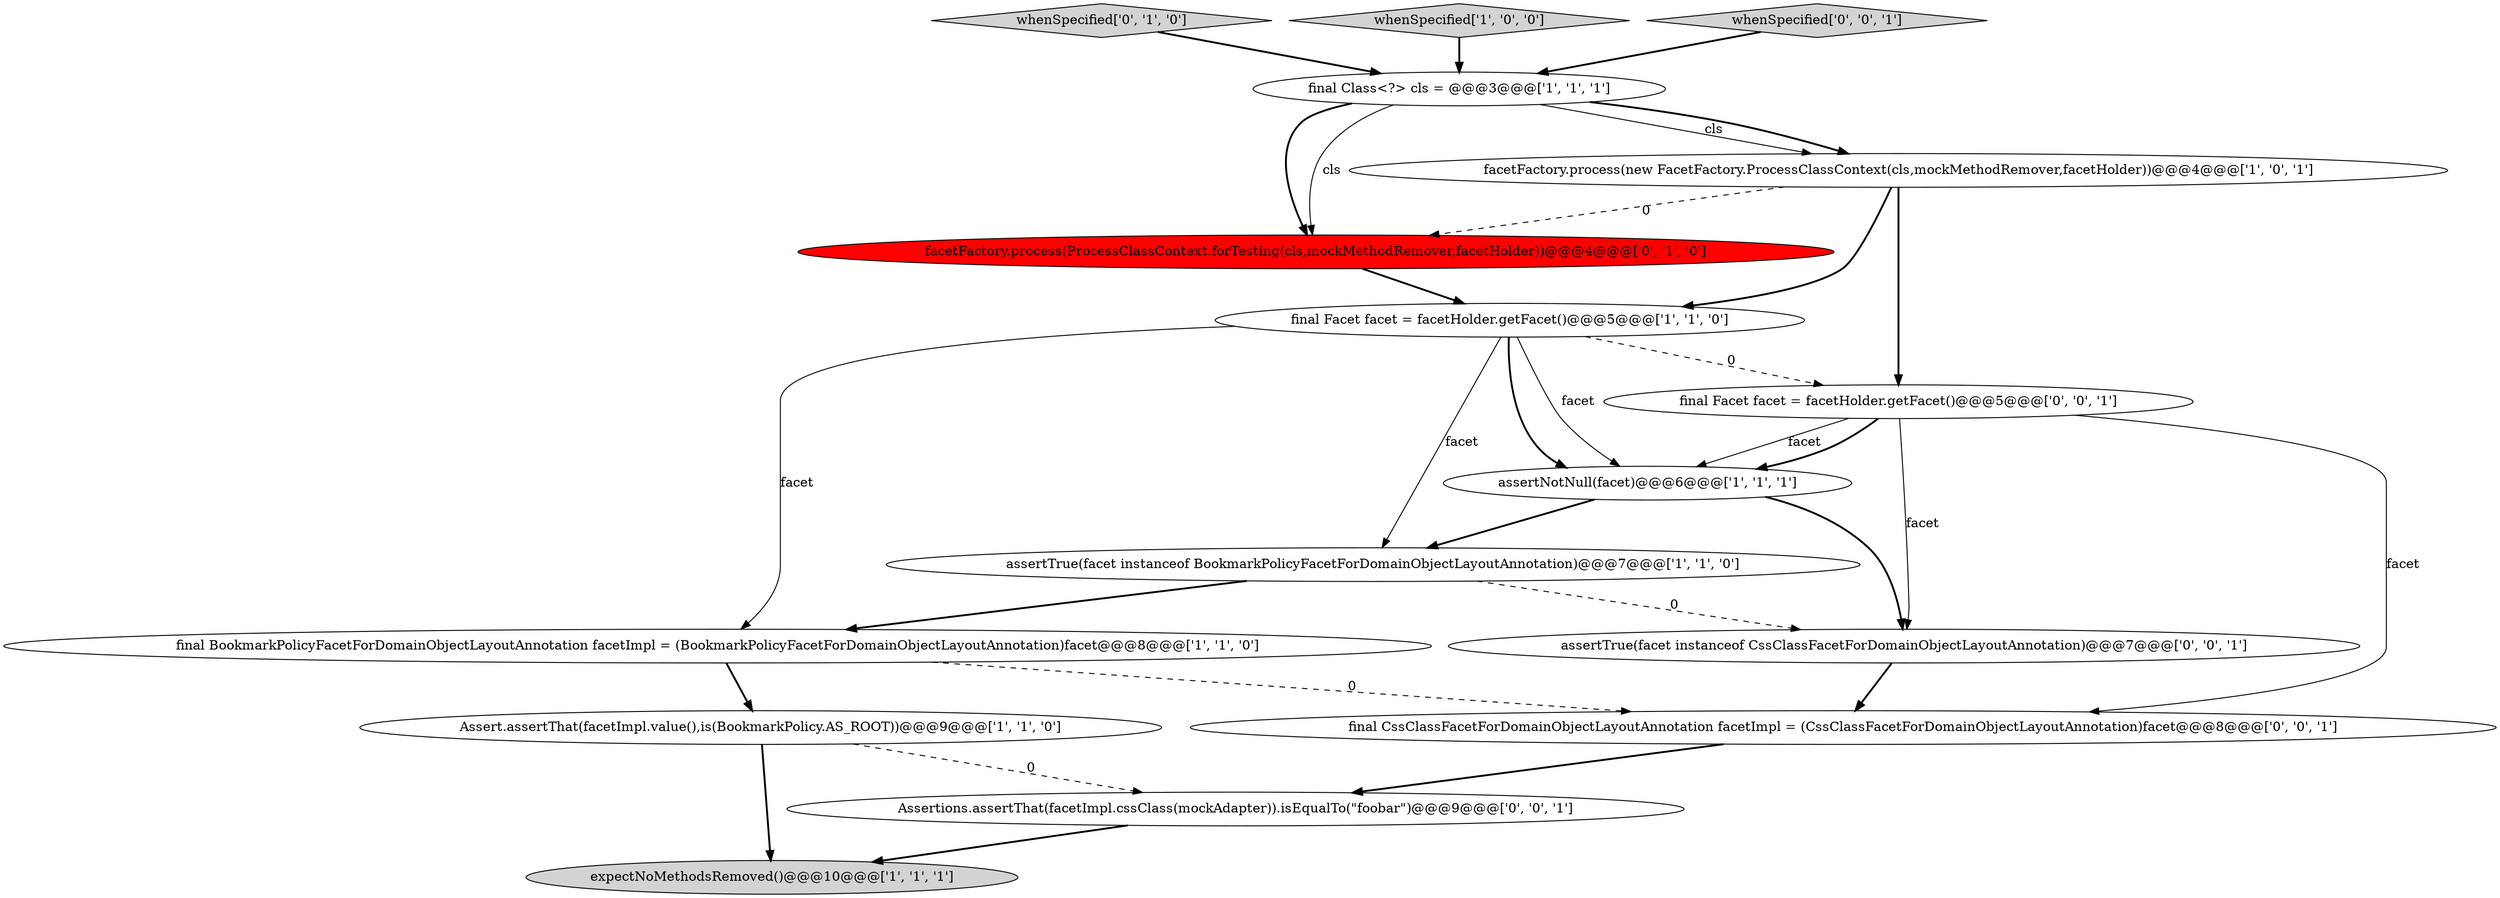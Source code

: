 digraph {
5 [style = filled, label = "expectNoMethodsRemoved()@@@10@@@['1', '1', '1']", fillcolor = lightgray, shape = ellipse image = "AAA0AAABBB1BBB"];
15 [style = filled, label = "final CssClassFacetForDomainObjectLayoutAnnotation facetImpl = (CssClassFacetForDomainObjectLayoutAnnotation)facet@@@8@@@['0', '0', '1']", fillcolor = white, shape = ellipse image = "AAA0AAABBB3BBB"];
9 [style = filled, label = "whenSpecified['0', '1', '0']", fillcolor = lightgray, shape = diamond image = "AAA0AAABBB2BBB"];
8 [style = filled, label = "final Class<?> cls = @@@3@@@['1', '1', '1']", fillcolor = white, shape = ellipse image = "AAA0AAABBB1BBB"];
2 [style = filled, label = "assertNotNull(facet)@@@6@@@['1', '1', '1']", fillcolor = white, shape = ellipse image = "AAA0AAABBB1BBB"];
7 [style = filled, label = "assertTrue(facet instanceof BookmarkPolicyFacetForDomainObjectLayoutAnnotation)@@@7@@@['1', '1', '0']", fillcolor = white, shape = ellipse image = "AAA0AAABBB1BBB"];
4 [style = filled, label = "facetFactory.process(new FacetFactory.ProcessClassContext(cls,mockMethodRemover,facetHolder))@@@4@@@['1', '0', '1']", fillcolor = white, shape = ellipse image = "AAA0AAABBB1BBB"];
6 [style = filled, label = "final Facet facet = facetHolder.getFacet()@@@5@@@['1', '1', '0']", fillcolor = white, shape = ellipse image = "AAA0AAABBB1BBB"];
10 [style = filled, label = "facetFactory.process(ProcessClassContext.forTesting(cls,mockMethodRemover,facetHolder))@@@4@@@['0', '1', '0']", fillcolor = red, shape = ellipse image = "AAA1AAABBB2BBB"];
11 [style = filled, label = "final Facet facet = facetHolder.getFacet()@@@5@@@['0', '0', '1']", fillcolor = white, shape = ellipse image = "AAA0AAABBB3BBB"];
12 [style = filled, label = "assertTrue(facet instanceof CssClassFacetForDomainObjectLayoutAnnotation)@@@7@@@['0', '0', '1']", fillcolor = white, shape = ellipse image = "AAA0AAABBB3BBB"];
13 [style = filled, label = "Assertions.assertThat(facetImpl.cssClass(mockAdapter)).isEqualTo(\"foobar\")@@@9@@@['0', '0', '1']", fillcolor = white, shape = ellipse image = "AAA0AAABBB3BBB"];
1 [style = filled, label = "whenSpecified['1', '0', '0']", fillcolor = lightgray, shape = diamond image = "AAA0AAABBB1BBB"];
3 [style = filled, label = "final BookmarkPolicyFacetForDomainObjectLayoutAnnotation facetImpl = (BookmarkPolicyFacetForDomainObjectLayoutAnnotation)facet@@@8@@@['1', '1', '0']", fillcolor = white, shape = ellipse image = "AAA0AAABBB1BBB"];
0 [style = filled, label = "Assert.assertThat(facetImpl.value(),is(BookmarkPolicy.AS_ROOT))@@@9@@@['1', '1', '0']", fillcolor = white, shape = ellipse image = "AAA0AAABBB1BBB"];
14 [style = filled, label = "whenSpecified['0', '0', '1']", fillcolor = lightgray, shape = diamond image = "AAA0AAABBB3BBB"];
8->10 [style = bold, label=""];
15->13 [style = bold, label=""];
1->8 [style = bold, label=""];
4->6 [style = bold, label=""];
6->3 [style = solid, label="facet"];
6->7 [style = solid, label="facet"];
11->2 [style = solid, label="facet"];
12->15 [style = bold, label=""];
6->11 [style = dashed, label="0"];
8->4 [style = solid, label="cls"];
8->10 [style = solid, label="cls"];
9->8 [style = bold, label=""];
10->6 [style = bold, label=""];
11->2 [style = bold, label=""];
7->3 [style = bold, label=""];
3->0 [style = bold, label=""];
2->12 [style = bold, label=""];
6->2 [style = bold, label=""];
6->2 [style = solid, label="facet"];
11->15 [style = solid, label="facet"];
11->12 [style = solid, label="facet"];
0->13 [style = dashed, label="0"];
13->5 [style = bold, label=""];
7->12 [style = dashed, label="0"];
3->15 [style = dashed, label="0"];
14->8 [style = bold, label=""];
8->4 [style = bold, label=""];
2->7 [style = bold, label=""];
4->10 [style = dashed, label="0"];
4->11 [style = bold, label=""];
0->5 [style = bold, label=""];
}
